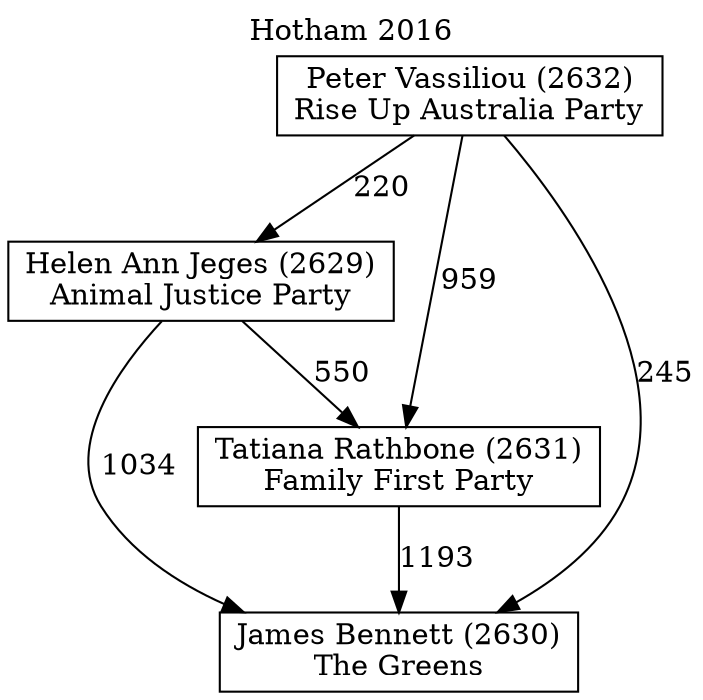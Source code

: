 // House preference flow
digraph "James Bennett (2630)_Hotham_2016" {
	graph [label="Hotham 2016" labelloc=t mclimit=10]
	node [shape=box]
	"Helen Ann Jeges (2629)" [label="Helen Ann Jeges (2629)
Animal Justice Party"]
	"Tatiana Rathbone (2631)" [label="Tatiana Rathbone (2631)
Family First Party"]
	"James Bennett (2630)" [label="James Bennett (2630)
The Greens"]
	"Peter Vassiliou (2632)" [label="Peter Vassiliou (2632)
Rise Up Australia Party"]
	"Peter Vassiliou (2632)" -> "Tatiana Rathbone (2631)" [label=959]
	"Helen Ann Jeges (2629)" -> "Tatiana Rathbone (2631)" [label=550]
	"Tatiana Rathbone (2631)" -> "James Bennett (2630)" [label=1193]
	"Helen Ann Jeges (2629)" -> "James Bennett (2630)" [label=1034]
	"Peter Vassiliou (2632)" -> "James Bennett (2630)" [label=245]
	"Peter Vassiliou (2632)" -> "Helen Ann Jeges (2629)" [label=220]
}
